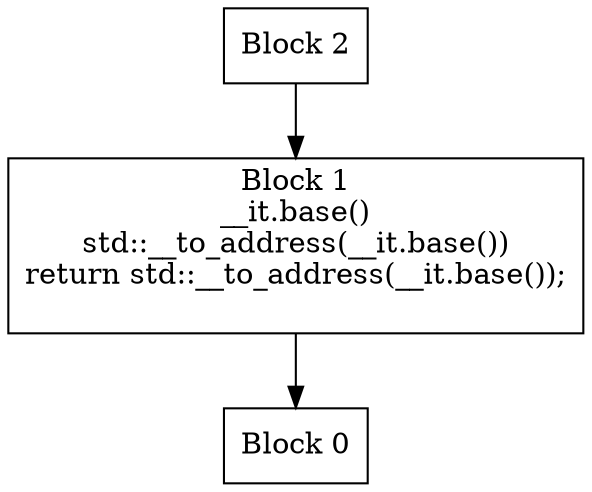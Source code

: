 digraph CFG {
  node [shape=box];
  0 [label="Block 0\n"];
  1 [label="Block 1\n__it.base()\nstd::__to_address(__it.base())\nreturn std::__to_address(__it.base());
\n"];
  2 [label="Block 2\n"];
  1 -> 0;
  2 -> 1;
}
